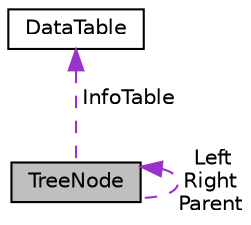 digraph "TreeNode"
{
 // LATEX_PDF_SIZE
  edge [fontname="Helvetica",fontsize="10",labelfontname="Helvetica",labelfontsize="10"];
  node [fontname="Helvetica",fontsize="10",shape=record];
  Node1 [label="TreeNode",height=0.2,width=0.4,color="black", fillcolor="grey75", style="filled", fontcolor="black",tooltip=" "];
  Node1 -> Node1 [dir="back",color="darkorchid3",fontsize="10",style="dashed",label=" Left\nRight\nParent" ,fontname="Helvetica"];
  Node2 -> Node1 [dir="back",color="darkorchid3",fontsize="10",style="dashed",label=" InfoTable" ,fontname="Helvetica"];
  Node2 [label="DataTable",height=0.2,width=0.4,color="black", fillcolor="white", style="filled",URL="$struct_data_table.html",tooltip=" "];
}

